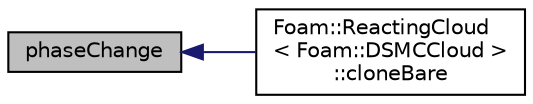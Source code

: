 digraph "phaseChange"
{
  bgcolor="transparent";
  edge [fontname="Helvetica",fontsize="10",labelfontname="Helvetica",labelfontsize="10"];
  node [fontname="Helvetica",fontsize="10",shape=record];
  rankdir="LR";
  Node32 [label="phaseChange",height=0.2,width=0.4,color="black", fillcolor="grey75", style="filled", fontcolor="black"];
  Node32 -> Node33 [dir="back",color="midnightblue",fontsize="10",style="solid",fontname="Helvetica"];
  Node33 [label="Foam::ReactingCloud\l\< Foam::DSMCCloud \>\l::cloneBare",height=0.2,width=0.4,color="black",URL="$a24941.html#a519c85b79b984c70934c244a934588ca",tooltip="Construct and return bare clone based on (this) with new name. "];
}
